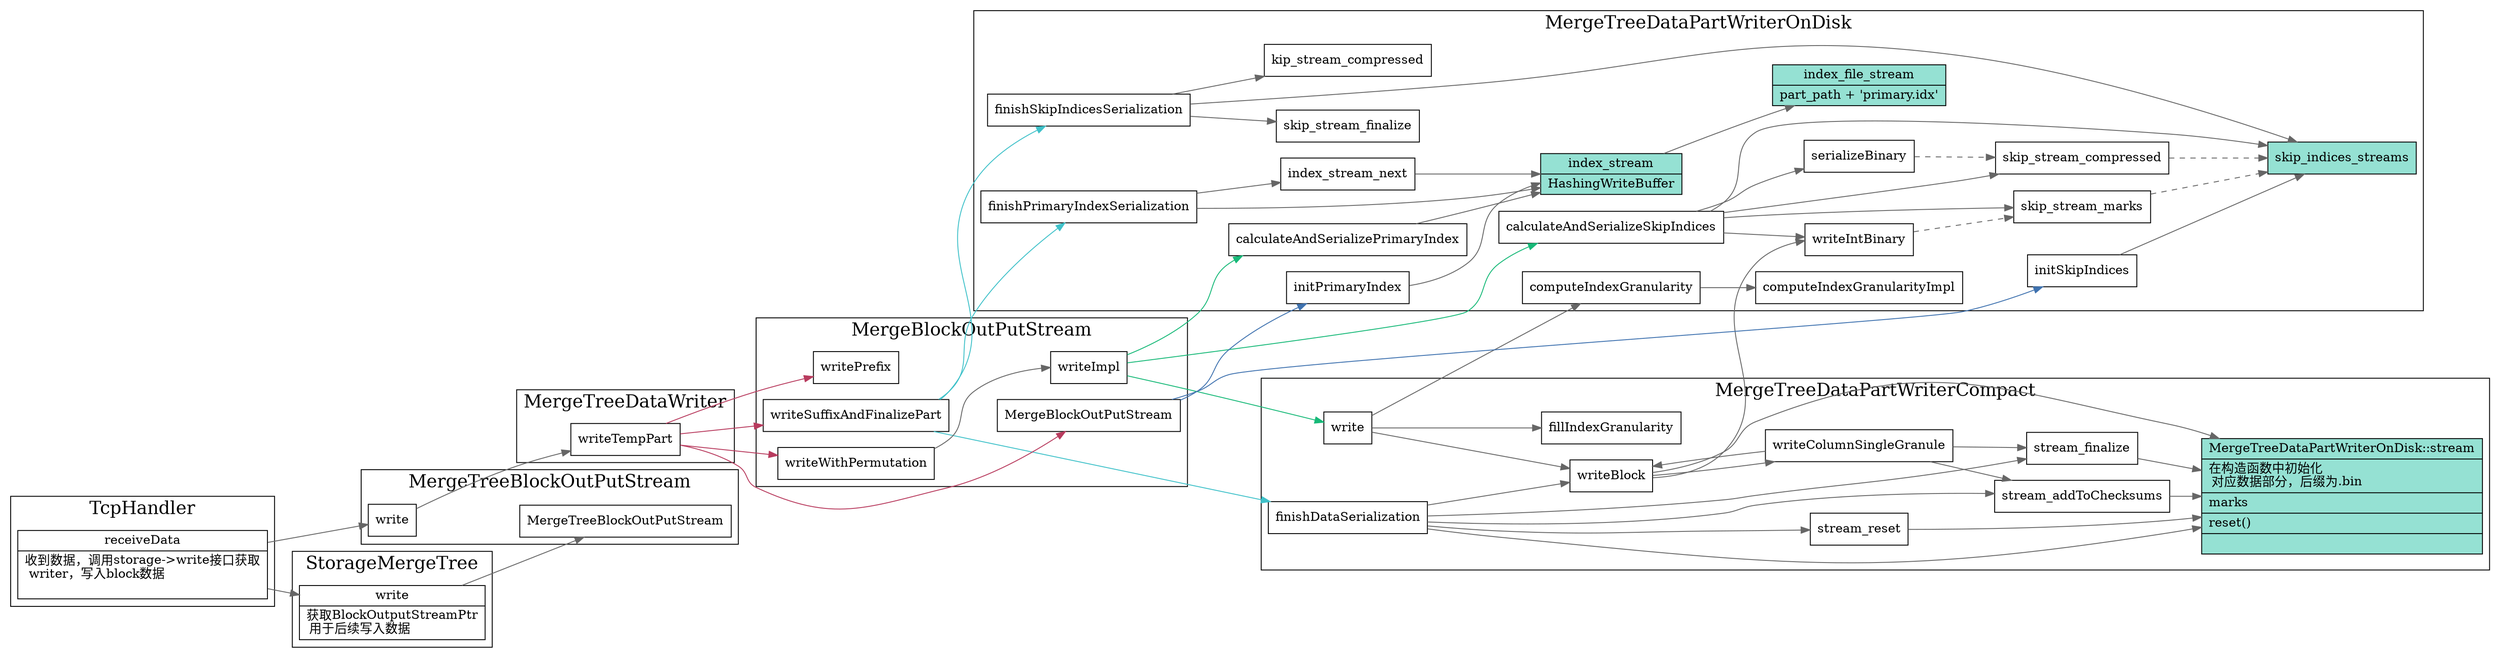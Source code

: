 digraph MergeTreeDataPartWriterCompact {
  node[shape=box];
  edge[color=gray40];
  newrank=true;
  rankdir=LR;

  subgraph cluster_MergeTreeDataPartWriterOnDisk {
    graph[label="MergeTreeDataPartWriterOnDisk";fontsize=20;];
    node[shape="record"; fillcolor="#95e1d3" style=filled;];
    index_file_stream[
      shape="record";
      label="{{
        index_file_stream|
        part_path + 'primary.idx'
      }}";
    ];
    index_stream[
      shape="record";
      label="{{
        index_stream|
        HashingWriteBuffer
      }}";
    ];
    skip_indices_streams
    index_stream -> index_file_stream;
    node[shape=box;style=stroke;];
    initSkipIndices -> skip_indices_streams;

    index_stream_next -> index_stream;

    calculateAndSerializeSkipIndices -> {
      skip_stream_marks;
      skip_stream_compressed;
      skip_indices_streams;
      writeIntBinary;
      serializeBinary;
    }
    calculateAndSerializePrimaryIndex -> {
      index_stream;
    }
    finishSkipIndicesSerialization -> {
      kip_stream_compressed;
      skip_stream_finalize;
      skip_indices_streams;
    }

    finishPrimaryIndexSerialization -> {
      index_stream;
      index_stream_next;
    }
    computeIndexGranularity -> computeIndexGranularityImpl;
    initPrimaryIndex -> {
      index_stream;
    }

    edge[style=dashed]
    writeIntBinary -> skip_stream_marks[style=dashed];
    serializeBinary -> skip_stream_compressed[style=dashed];
    skip_stream_compressed -> skip_indices_streams;
    skip_stream_marks -> skip_indices_streams;
  }

  subgraph cluster_MergeTreeDataPartWriterCompact {
    graph[label="MergeTreeDataPartWriterCompact";fontsize=20;];
    node[shape="record"; fillcolor="#95e1d3" style=filled;];
    stream[
      shape="record";
      label="{{
        MergeTreeDataPartWriterOnDisk::stream|
        在构造函数中初始化\l
        对应数据部分，后缀为.bin\l|
        <marks> marks\l|
        reset()\l|
      }}";
    ];
    node[shape=box;style=stroke;];

    write -> {
      writeBlock;
      computeIndexGranularity;
      fillIndexGranularity;
    }
    writeBlock -> {
      writeIntBinary;
      writeColumnSingleGranule;
      stream:marks;
    }

    writeColumnSingleGranule -> {
      writeBlock;
      stream_finalize;
      stream_addToChecksums;
    }

    finishDataSerialization -> {
      writeBlock;
      stream:marks;
      stream_finalize;
      stream_addToChecksums;
      stream_reset;
    }
    {
      stream_finalize;
      stream_addToChecksums;
      stream_reset;
    } -> stream;
  }

  subgraph cluster_MergeBlockOutPutStream {
    graph[label="MergeBlockOutPutStream";fontsize=20;];
    writeImpl -> {
      write;
      calculateAndSerializePrimaryIndex;
      calculateAndSerializeSkipIndices;
    }[color="#17b978"];

    writeSuffixAndFinalizePart -> {
      finishDataSerialization;
      finishPrimaryIndexSerialization;
      finishSkipIndicesSerialization;
    }[color="#3fc1c9"];
    writePrefix;
    writeWithPermutation -> writeImpl;
    MergeBlockOutPutStream -> {
      initPrimaryIndex;
      initSkipIndices;
    }[color="#3f72af"];
  }
  subgraph cluster_MergeTreeDataWriter {
    graph[label="MergeTreeDataWriter";fontsize=20;];
    writeTempPart -> {
      writePrefix;
      writeSuffixAndFinalizePart;
      writeWithPermutation;
      MergeBlockOutPutStream;
    }[color="#b83b5e"]
  }
  subgraph cluster_MergeTreeBlockOutPutStream {
    graph[label="MergeTreeBlockOutPutStream";fontsize=20;];
    mt_write[
      shape="record";
      label="{{
        write
      }}";
    ];
    mt_write -> {
      writeTempPart;
    }
    MergeTreeBlockOutPutStream;
  }
  subgraph cluster_StorageMergeTree {
    graph[label="StorageMergeTree";fontsize=20;];
    st_write[
      shape="record";
      label="{{
        write|
        获取BlockOutputStreamPtr\l
        用于后续写入数据\l
      }}";
    ];
    st_write -> MergeTreeBlockOutPutStream;
  }

  subgraph cluster_TcpHandler{
    graph[label="TcpHandler";fontsize=20;];
    receiveData[
      shape="record";
      label="{{
        receiveData|
        收到数据，调用storage-\>write接口获取\l
        writer，写入block数据\l\l
      }}";
    ];
    receiveData -> {
      mt_write;
      st_write;
    }
  }
}
